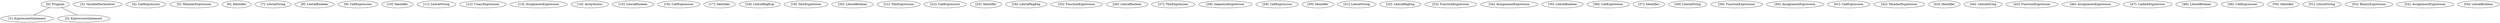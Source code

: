 // Result
graph {
	0 [label="[0]: Program"]
	1 [label="[1]: ExpressionStatement"]
	2 [label="[2]: ExpressionStatement"]
	3 [label="[3]: VariableDeclaration"]
	4 [label="[4]: CallExpression"]
	5 [label="[5]: MemberExpression"]
	6 [label="[6]: Identifier"]
	7 [label="[7]: LiteralString"]
	8 [label="[8]: LiteralBoolean"]
	9 [label="[9]: CallExpression"]
	10 [label="[10]: Identifier"]
	11 [label="[11]: LiteralString"]
	12 [label="[12]: UnaryExpression"]
	13 [label="[13]: AssignmentExpression"]
	14 [label="[14]: ArrayAccess"]
	15 [label="[15]: LiteralBoolean"]
	16 [label="[16]: CallExpression"]
	17 [label="[17]: Identifier"]
	18 [label="[18]: LiteralRegExp"]
	19 [label="[19]: NewExpression"]
	20 [label="[20]: LiteralBoolean"]
	21 [label="[21]: ThisExpression"]
	22 [label="[22]: CallExpression"]
	23 [label="[23]: Identifier"]
	24 [label="[24]: LiteralRegExp"]
	25 [label="[25]: FunctionExpression"]
	26 [label="[26]: LiteralBoolean"]
	27 [label="[27]: ThisExpression"]
	28 [label="[28]: SequenceExpression"]
	29 [label="[29]: CallExpression"]
	30 [label="[30]: Identifier"]
	31 [label="[31]: LiteralString"]
	32 [label="[32]: LiteralRegExp"]
	33 [label="[33]: FunctionExpression"]
	34 [label="[34]: AssignmentExpression"]
	35 [label="[35]: LiteralBoolean"]
	36 [label="[36]: CallExpression"]
	37 [label="[37]: Identifier"]
	38 [label="[38]: LiteralString"]
	39 [label="[39]: FunctionExpression"]
	40 [label="[40]: AssignmentExpression"]
	41 [label="[41]: CallExpression"]
	42 [label="[42]: MemberExpression"]
	43 [label="[43]: Identifier"]
	44 [label="[44]: LiteralString"]
	45 [label="[45]: FunctionExpression"]
	46 [label="[46]: AssignmentExpression"]
	47 [label="[47]: UpdateExpression"]
	48 [label="[48]: LiteralBoolean"]
	49 [label="[49]: CallExpression"]
	50 [label="[50]: Identifier"]
	51 [label="[51]: LiteralString"]
	52 [label="[52]: BinaryExpression"]
	53 [label="[53]: AssignmentExpression"]
	54 [label="[54]: LiteralBoolean"]
	0 -- 1
	0 -- 2
}
